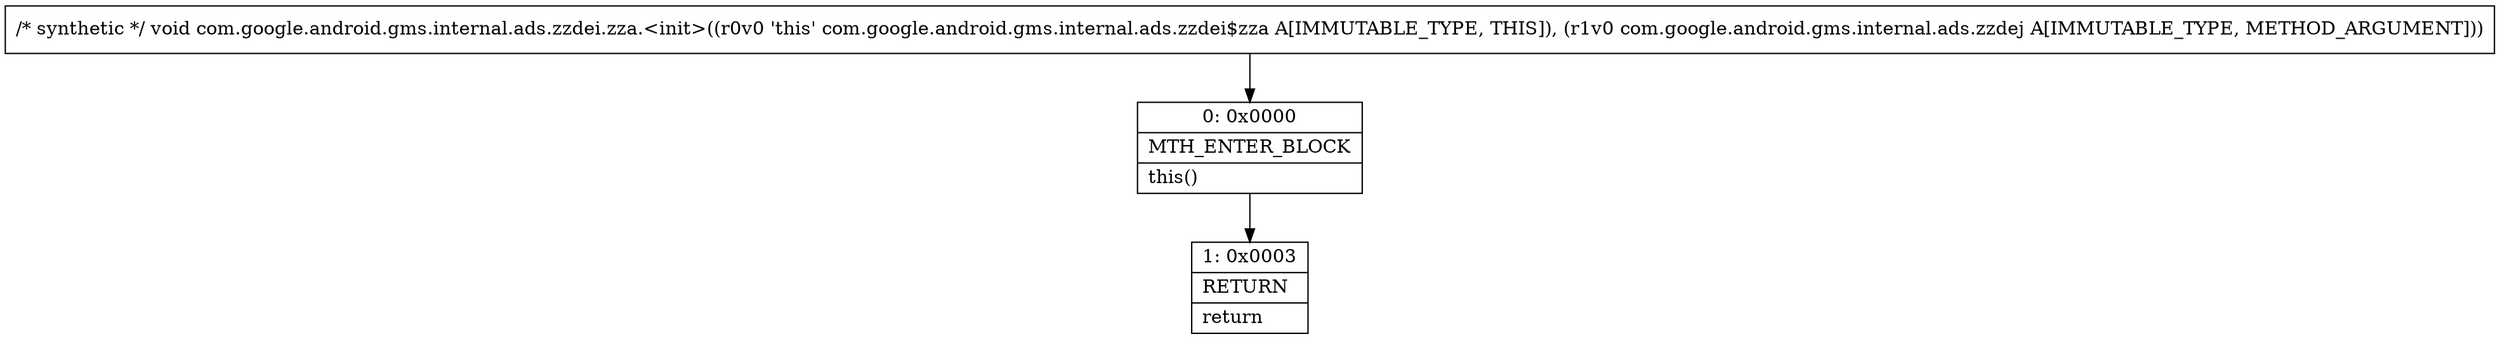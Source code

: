digraph "CFG forcom.google.android.gms.internal.ads.zzdei.zza.\<init\>(Lcom\/google\/android\/gms\/internal\/ads\/zzdej;)V" {
Node_0 [shape=record,label="{0\:\ 0x0000|MTH_ENTER_BLOCK\l|this()\l}"];
Node_1 [shape=record,label="{1\:\ 0x0003|RETURN\l|return\l}"];
MethodNode[shape=record,label="{\/* synthetic *\/ void com.google.android.gms.internal.ads.zzdei.zza.\<init\>((r0v0 'this' com.google.android.gms.internal.ads.zzdei$zza A[IMMUTABLE_TYPE, THIS]), (r1v0 com.google.android.gms.internal.ads.zzdej A[IMMUTABLE_TYPE, METHOD_ARGUMENT])) }"];
MethodNode -> Node_0;
Node_0 -> Node_1;
}

